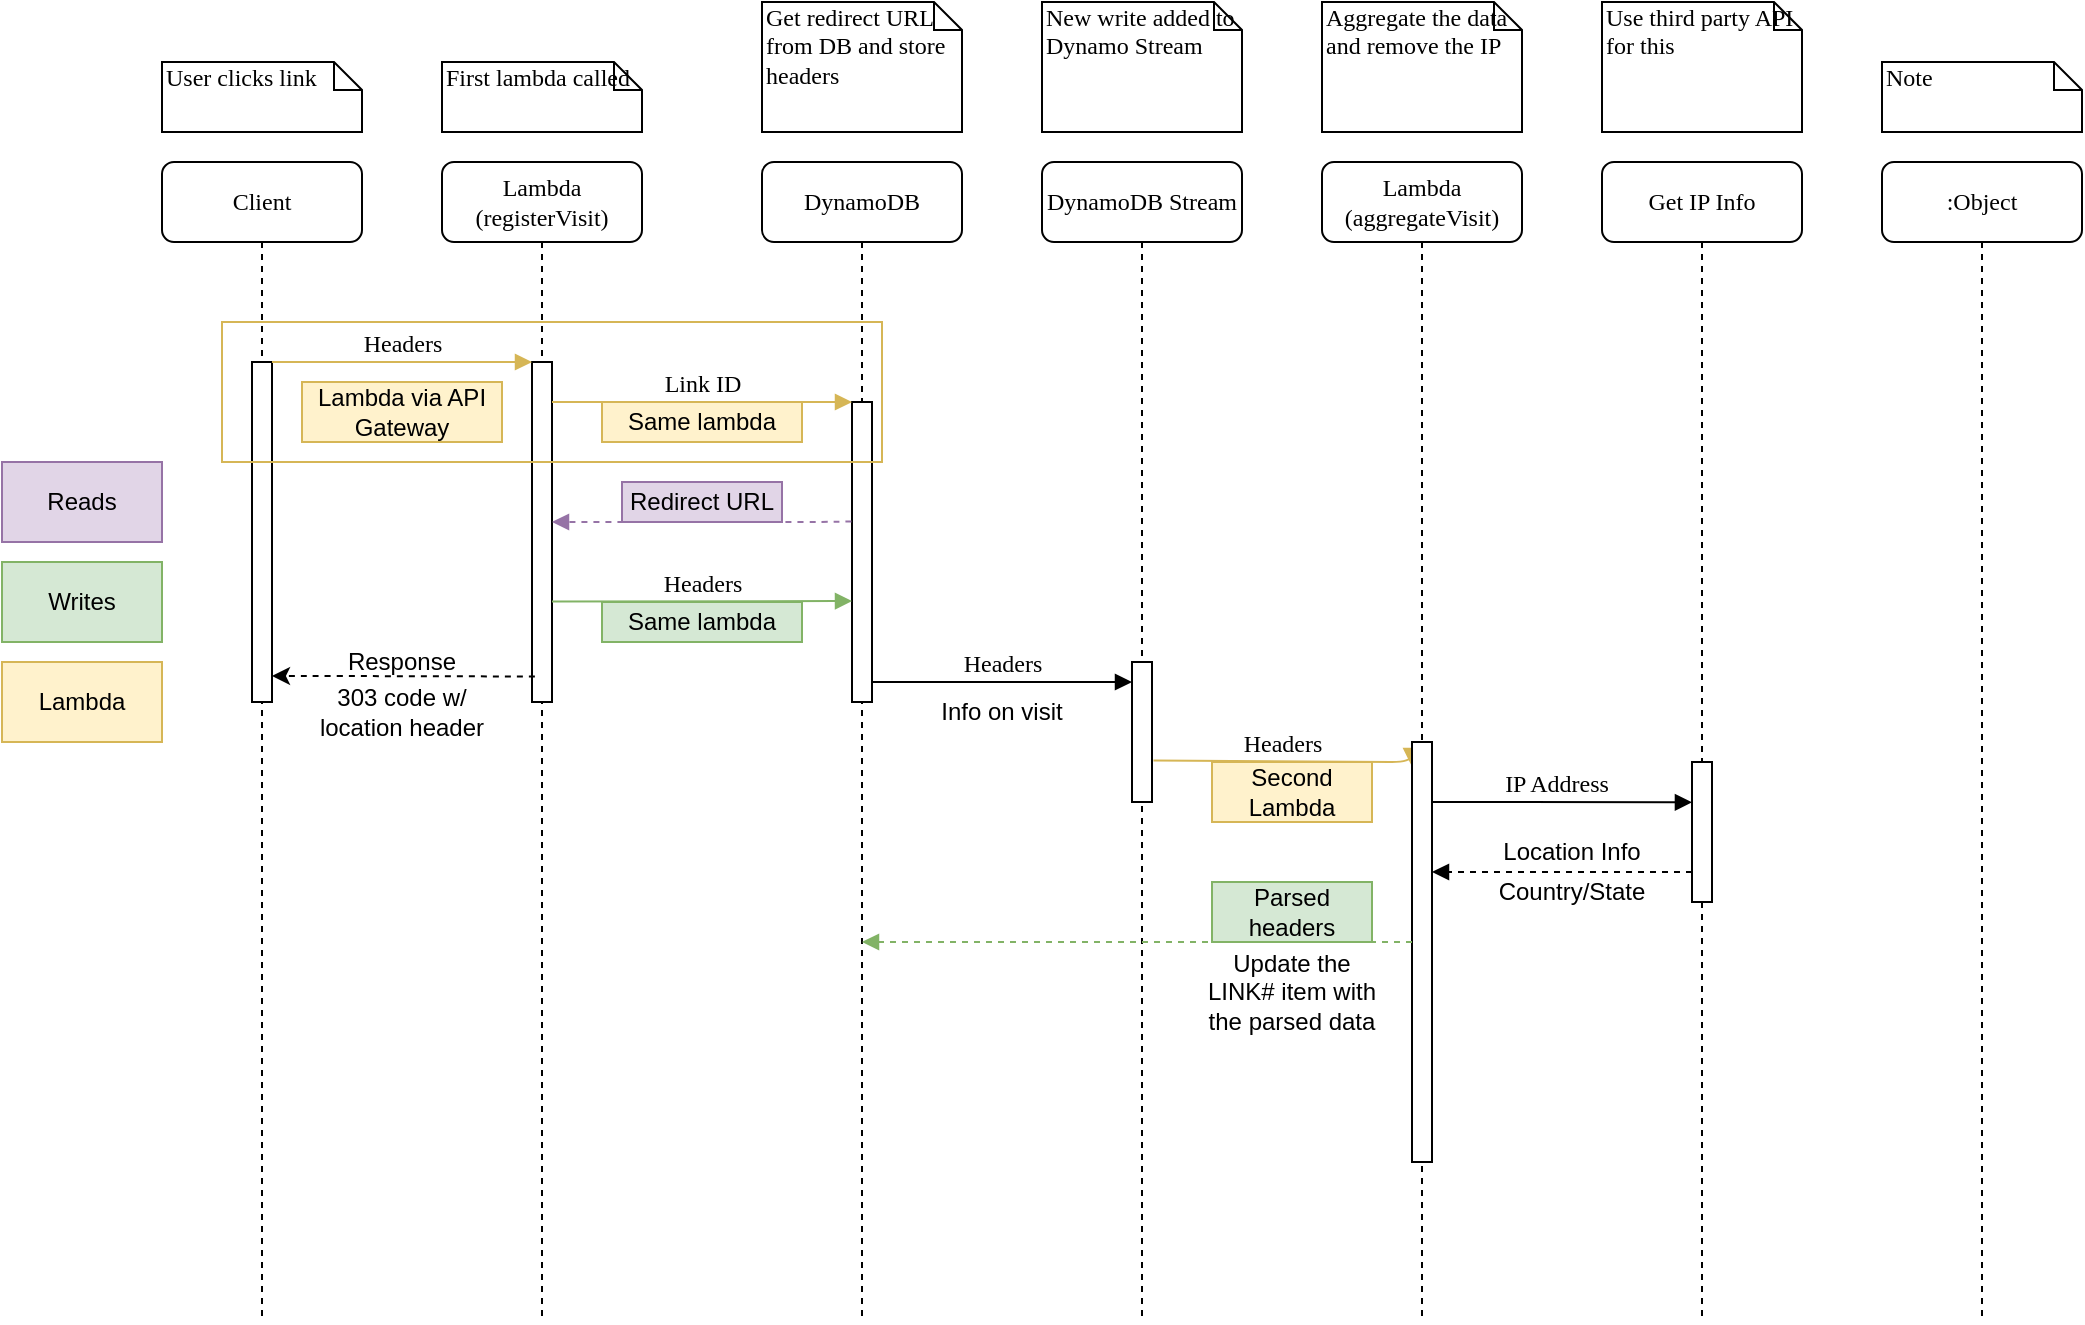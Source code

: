 <mxfile version="13.7.3" type="device"><diagram id="IbQU7inFTejtTZEuFHJk" name="Page-1"><mxGraphModel dx="1422" dy="834" grid="1" gridSize="10" guides="1" tooltips="1" connect="1" arrows="1" fold="1" page="1" pageScale="1" pageWidth="850" pageHeight="1100" math="0" shadow="0"><root><mxCell id="0"/><mxCell id="1" parent="0"/><mxCell id="lEtGkefYgmyuxrRfrRUx-1" value="Lambda (registerVisit)" style="shape=umlLifeline;perimeter=lifelinePerimeter;whiteSpace=wrap;html=1;container=1;collapsible=0;recursiveResize=0;outlineConnect=0;rounded=1;shadow=0;comic=0;labelBackgroundColor=none;strokeWidth=1;fontFamily=Verdana;fontSize=12;align=center;" vertex="1" parent="1"><mxGeometry x="240" y="80" width="100" height="580" as="geometry"/></mxCell><mxCell id="lEtGkefYgmyuxrRfrRUx-2" value="" style="html=1;points=[];perimeter=orthogonalPerimeter;rounded=0;shadow=0;comic=0;labelBackgroundColor=none;strokeWidth=1;fontFamily=Verdana;fontSize=12;align=center;" vertex="1" parent="lEtGkefYgmyuxrRfrRUx-1"><mxGeometry x="45" y="100" width="10" height="170" as="geometry"/></mxCell><mxCell id="lEtGkefYgmyuxrRfrRUx-3" value="DynamoDB" style="shape=umlLifeline;perimeter=lifelinePerimeter;whiteSpace=wrap;html=1;container=1;collapsible=0;recursiveResize=0;outlineConnect=0;rounded=1;shadow=0;comic=0;labelBackgroundColor=none;strokeWidth=1;fontFamily=Verdana;fontSize=12;align=center;" vertex="1" parent="1"><mxGeometry x="400" y="80" width="100" height="580" as="geometry"/></mxCell><mxCell id="lEtGkefYgmyuxrRfrRUx-4" value="" style="html=1;points=[];perimeter=orthogonalPerimeter;rounded=0;shadow=0;comic=0;labelBackgroundColor=none;strokeWidth=1;fontFamily=Verdana;fontSize=12;align=center;" vertex="1" parent="lEtGkefYgmyuxrRfrRUx-3"><mxGeometry x="45" y="120" width="10" height="150" as="geometry"/></mxCell><mxCell id="lEtGkefYgmyuxrRfrRUx-5" value="DynamoDB Stream" style="shape=umlLifeline;perimeter=lifelinePerimeter;whiteSpace=wrap;html=1;container=1;collapsible=0;recursiveResize=0;outlineConnect=0;rounded=1;shadow=0;comic=0;labelBackgroundColor=none;strokeWidth=1;fontFamily=Verdana;fontSize=12;align=center;" vertex="1" parent="1"><mxGeometry x="540" y="80" width="100" height="580" as="geometry"/></mxCell><mxCell id="lEtGkefYgmyuxrRfrRUx-6" value="" style="html=1;points=[];perimeter=orthogonalPerimeter;rounded=0;shadow=0;comic=0;labelBackgroundColor=none;strokeWidth=1;fontFamily=Verdana;fontSize=12;align=center;" vertex="1" parent="lEtGkefYgmyuxrRfrRUx-5"><mxGeometry x="45" y="250" width="10" height="70" as="geometry"/></mxCell><mxCell id="lEtGkefYgmyuxrRfrRUx-7" value="Lambda&lt;br&gt;(aggregateVisit)" style="shape=umlLifeline;perimeter=lifelinePerimeter;whiteSpace=wrap;html=1;container=1;collapsible=0;recursiveResize=0;outlineConnect=0;rounded=1;shadow=0;comic=0;labelBackgroundColor=none;strokeWidth=1;fontFamily=Verdana;fontSize=12;align=center;" vertex="1" parent="1"><mxGeometry x="680" y="80" width="100" height="580" as="geometry"/></mxCell><mxCell id="lEtGkefYgmyuxrRfrRUx-8" value="Get IP Info" style="shape=umlLifeline;perimeter=lifelinePerimeter;whiteSpace=wrap;html=1;container=1;collapsible=0;recursiveResize=0;outlineConnect=0;rounded=1;shadow=0;comic=0;labelBackgroundColor=none;strokeWidth=1;fontFamily=Verdana;fontSize=12;align=center;" vertex="1" parent="1"><mxGeometry x="820" y="80" width="100" height="580" as="geometry"/></mxCell><mxCell id="lEtGkefYgmyuxrRfrRUx-9" value="" style="html=1;points=[];perimeter=orthogonalPerimeter;rounded=0;shadow=0;comic=0;labelBackgroundColor=none;strokeWidth=1;fontFamily=Verdana;fontSize=12;align=center;" vertex="1" parent="lEtGkefYgmyuxrRfrRUx-8"><mxGeometry x="45" y="300" width="10" height="70" as="geometry"/></mxCell><mxCell id="lEtGkefYgmyuxrRfrRUx-10" value=":Object" style="shape=umlLifeline;perimeter=lifelinePerimeter;whiteSpace=wrap;html=1;container=1;collapsible=0;recursiveResize=0;outlineConnect=0;rounded=1;shadow=0;comic=0;labelBackgroundColor=none;strokeWidth=1;fontFamily=Verdana;fontSize=12;align=center;" vertex="1" parent="1"><mxGeometry x="960" y="80" width="100" height="580" as="geometry"/></mxCell><mxCell id="lEtGkefYgmyuxrRfrRUx-11" value="Client" style="shape=umlLifeline;perimeter=lifelinePerimeter;whiteSpace=wrap;html=1;container=1;collapsible=0;recursiveResize=0;outlineConnect=0;rounded=1;shadow=0;comic=0;labelBackgroundColor=none;strokeWidth=1;fontFamily=Verdana;fontSize=12;align=center;" vertex="1" parent="1"><mxGeometry x="100" y="80" width="100" height="580" as="geometry"/></mxCell><mxCell id="lEtGkefYgmyuxrRfrRUx-12" value="" style="html=1;points=[];perimeter=orthogonalPerimeter;rounded=0;shadow=0;comic=0;labelBackgroundColor=none;strokeWidth=1;fontFamily=Verdana;fontSize=12;align=center;" vertex="1" parent="lEtGkefYgmyuxrRfrRUx-11"><mxGeometry x="45" y="100" width="10" height="170" as="geometry"/></mxCell><mxCell id="lEtGkefYgmyuxrRfrRUx-13" value="Headers" style="html=1;verticalAlign=bottom;endArrow=block;labelBackgroundColor=none;fontFamily=Verdana;fontSize=12;edgeStyle=elbowEdgeStyle;elbow=vertical;" edge="1" parent="1" source="lEtGkefYgmyuxrRfrRUx-4"><mxGeometry relative="1" as="geometry"><mxPoint x="510" y="220" as="sourcePoint"/><Array as="points"><mxPoint x="560" y="340"/><mxPoint x="570" y="390"/><mxPoint x="460" y="220"/></Array><mxPoint x="585" y="340" as="targetPoint"/></mxGeometry></mxCell><mxCell id="lEtGkefYgmyuxrRfrRUx-14" value="Headers" style="html=1;verticalAlign=bottom;endArrow=block;entryX=0;entryY=0;labelBackgroundColor=none;fontFamily=Verdana;fontSize=12;edgeStyle=elbowEdgeStyle;elbow=vertical;fillColor=#fff2cc;strokeColor=#d6b656;" edge="1" parent="1" source="lEtGkefYgmyuxrRfrRUx-12" target="lEtGkefYgmyuxrRfrRUx-2"><mxGeometry relative="1" as="geometry"><mxPoint x="220" y="190" as="sourcePoint"/></mxGeometry></mxCell><mxCell id="lEtGkefYgmyuxrRfrRUx-15" value="Link ID" style="html=1;verticalAlign=bottom;endArrow=block;entryX=0;entryY=0;labelBackgroundColor=none;fontFamily=Verdana;fontSize=12;edgeStyle=elbowEdgeStyle;elbow=vertical;fillColor=#fff2cc;strokeColor=#d6b656;" edge="1" parent="1" source="lEtGkefYgmyuxrRfrRUx-2" target="lEtGkefYgmyuxrRfrRUx-4"><mxGeometry relative="1" as="geometry"><mxPoint x="370" y="200" as="sourcePoint"/></mxGeometry></mxCell><mxCell id="lEtGkefYgmyuxrRfrRUx-16" value="User clicks link" style="shape=note;whiteSpace=wrap;html=1;size=14;verticalAlign=top;align=left;spacingTop=-6;rounded=0;shadow=0;comic=0;labelBackgroundColor=none;strokeWidth=1;fontFamily=Verdana;fontSize=12" vertex="1" parent="1"><mxGeometry x="100" y="30" width="100" height="35" as="geometry"/></mxCell><mxCell id="lEtGkefYgmyuxrRfrRUx-17" value="First lambda called" style="shape=note;whiteSpace=wrap;html=1;size=14;verticalAlign=top;align=left;spacingTop=-6;rounded=0;shadow=0;comic=0;labelBackgroundColor=none;strokeWidth=1;fontFamily=Verdana;fontSize=12" vertex="1" parent="1"><mxGeometry x="240" y="30" width="100" height="35" as="geometry"/></mxCell><mxCell id="lEtGkefYgmyuxrRfrRUx-18" value="Get redirect URL from DB and store headers" style="shape=note;whiteSpace=wrap;html=1;size=14;verticalAlign=top;align=left;spacingTop=-6;rounded=0;shadow=0;comic=0;labelBackgroundColor=none;strokeWidth=1;fontFamily=Verdana;fontSize=12" vertex="1" parent="1"><mxGeometry x="400" width="100" height="65" as="geometry"/></mxCell><mxCell id="lEtGkefYgmyuxrRfrRUx-19" value="New write added to Dynamo Stream" style="shape=note;whiteSpace=wrap;html=1;size=14;verticalAlign=top;align=left;spacingTop=-6;rounded=0;shadow=0;comic=0;labelBackgroundColor=none;strokeWidth=1;fontFamily=Verdana;fontSize=12" vertex="1" parent="1"><mxGeometry x="540" width="100" height="65" as="geometry"/></mxCell><mxCell id="lEtGkefYgmyuxrRfrRUx-20" value="Aggregate the data and remove the IP" style="shape=note;whiteSpace=wrap;html=1;size=14;verticalAlign=top;align=left;spacingTop=-6;rounded=0;shadow=0;comic=0;labelBackgroundColor=none;strokeWidth=1;fontFamily=Verdana;fontSize=12" vertex="1" parent="1"><mxGeometry x="680" width="100" height="65" as="geometry"/></mxCell><mxCell id="lEtGkefYgmyuxrRfrRUx-21" value="Use third party API for this" style="shape=note;whiteSpace=wrap;html=1;size=14;verticalAlign=top;align=left;spacingTop=-6;rounded=0;shadow=0;comic=0;labelBackgroundColor=none;strokeWidth=1;fontFamily=Verdana;fontSize=12" vertex="1" parent="1"><mxGeometry x="820" width="100" height="65" as="geometry"/></mxCell><mxCell id="lEtGkefYgmyuxrRfrRUx-22" value="Note" style="shape=note;whiteSpace=wrap;html=1;size=14;verticalAlign=top;align=left;spacingTop=-6;rounded=0;shadow=0;comic=0;labelBackgroundColor=none;strokeWidth=1;fontFamily=Verdana;fontSize=12" vertex="1" parent="1"><mxGeometry x="960" y="30" width="100" height="35" as="geometry"/></mxCell><mxCell id="lEtGkefYgmyuxrRfrRUx-23" value="Lambda via API Gateway" style="text;html=1;strokeColor=#d6b656;fillColor=#fff2cc;align=center;verticalAlign=middle;whiteSpace=wrap;rounded=0;" vertex="1" parent="1"><mxGeometry x="170" y="190" width="100" height="30" as="geometry"/></mxCell><mxCell id="lEtGkefYgmyuxrRfrRUx-24" value="Same lambda" style="text;html=1;strokeColor=#d6b656;fillColor=#fff2cc;align=center;verticalAlign=middle;whiteSpace=wrap;rounded=0;" vertex="1" parent="1"><mxGeometry x="320" y="200" width="100" height="20" as="geometry"/></mxCell><mxCell id="lEtGkefYgmyuxrRfrRUx-25" value="" style="endArrow=block;html=1;exitX=-0.029;exitY=0.398;exitDx=0;exitDy=0;exitPerimeter=0;dashed=1;fillColor=#e1d5e7;strokeColor=#9673a6;endFill=1;" edge="1" parent="1" source="lEtGkefYgmyuxrRfrRUx-4" target="lEtGkefYgmyuxrRfrRUx-2"><mxGeometry width="50" height="50" relative="1" as="geometry"><mxPoint x="440" y="270" as="sourcePoint"/><mxPoint x="390" y="270" as="targetPoint"/><Array as="points"><mxPoint x="430" y="260"/></Array></mxGeometry></mxCell><mxCell id="lEtGkefYgmyuxrRfrRUx-26" value="Redirect URL" style="text;html=1;fillColor=#e1d5e7;align=center;verticalAlign=middle;whiteSpace=wrap;rounded=0;strokeColor=#9673a6;" vertex="1" parent="1"><mxGeometry x="330" y="240" width="80" height="20" as="geometry"/></mxCell><mxCell id="lEtGkefYgmyuxrRfrRUx-27" value="Headers" style="html=1;verticalAlign=bottom;endArrow=block;entryX=0;entryY=0;labelBackgroundColor=none;fontFamily=Verdana;fontSize=12;edgeStyle=elbowEdgeStyle;elbow=vertical;fillColor=#d5e8d4;strokeColor=#82b366;" edge="1" parent="1"><mxGeometry relative="1" as="geometry"><mxPoint x="295" y="299.776" as="sourcePoint"/><mxPoint x="445" y="299.72" as="targetPoint"/></mxGeometry></mxCell><mxCell id="lEtGkefYgmyuxrRfrRUx-28" value="Same lambda" style="text;html=1;strokeColor=#82b366;fillColor=#d5e8d4;align=center;verticalAlign=middle;whiteSpace=wrap;rounded=0;" vertex="1" parent="1"><mxGeometry x="320" y="300" width="100" height="20" as="geometry"/></mxCell><mxCell id="lEtGkefYgmyuxrRfrRUx-29" value="" style="endArrow=classic;html=1;dashed=1;exitX=0.144;exitY=0.925;exitDx=0;exitDy=0;exitPerimeter=0;" edge="1" parent="1" source="lEtGkefYgmyuxrRfrRUx-2" target="lEtGkefYgmyuxrRfrRUx-12"><mxGeometry width="50" height="50" relative="1" as="geometry"><mxPoint x="280" y="310" as="sourcePoint"/><mxPoint x="160" y="360" as="targetPoint"/><Array as="points"><mxPoint x="180" y="337"/></Array></mxGeometry></mxCell><mxCell id="lEtGkefYgmyuxrRfrRUx-30" value="Response" style="text;html=1;strokeColor=none;fillColor=none;align=center;verticalAlign=middle;whiteSpace=wrap;rounded=0;" vertex="1" parent="1"><mxGeometry x="180.14" y="320" width="80" height="20" as="geometry"/></mxCell><mxCell id="lEtGkefYgmyuxrRfrRUx-31" value="303 code w/ location header" style="text;html=1;strokeColor=none;fillColor=none;align=center;verticalAlign=middle;whiteSpace=wrap;rounded=0;" vertex="1" parent="1"><mxGeometry x="170" y="340" width="100" height="30" as="geometry"/></mxCell><mxCell id="lEtGkefYgmyuxrRfrRUx-32" value="Reads" style="text;html=1;strokeColor=#9673a6;fillColor=#e1d5e7;align=center;verticalAlign=middle;whiteSpace=wrap;rounded=0;" vertex="1" parent="1"><mxGeometry x="20" y="230" width="80" height="40" as="geometry"/></mxCell><mxCell id="lEtGkefYgmyuxrRfrRUx-33" value="Writes" style="text;html=1;strokeColor=#82b366;fillColor=#d5e8d4;align=center;verticalAlign=middle;whiteSpace=wrap;rounded=0;" vertex="1" parent="1"><mxGeometry x="20" y="280" width="80" height="40" as="geometry"/></mxCell><mxCell id="lEtGkefYgmyuxrRfrRUx-34" value="Info on visit" style="text;html=1;strokeColor=none;fillColor=none;align=center;verticalAlign=middle;whiteSpace=wrap;rounded=0;" vertex="1" parent="1"><mxGeometry x="480" y="340" width="80" height="30" as="geometry"/></mxCell><mxCell id="lEtGkefYgmyuxrRfrRUx-35" value="Lambda" style="text;html=1;strokeColor=#d6b656;fillColor=#fff2cc;align=center;verticalAlign=middle;whiteSpace=wrap;rounded=0;" vertex="1" parent="1"><mxGeometry x="20" y="330" width="80" height="40" as="geometry"/></mxCell><mxCell id="lEtGkefYgmyuxrRfrRUx-36" value="Headers" style="html=1;verticalAlign=bottom;endArrow=block;labelBackgroundColor=none;fontFamily=Verdana;fontSize=12;edgeStyle=elbowEdgeStyle;elbow=vertical;exitX=1.074;exitY=0.703;exitDx=0;exitDy=0;exitPerimeter=0;fillColor=#fff2cc;strokeColor=#d6b656;entryX=-0.04;entryY=0.055;entryDx=0;entryDy=0;entryPerimeter=0;" edge="1" parent="1" source="lEtGkefYgmyuxrRfrRUx-6" target="lEtGkefYgmyuxrRfrRUx-43"><mxGeometry relative="1" as="geometry"><mxPoint x="600" y="380.0" as="sourcePoint"/><Array as="points"><mxPoint x="710" y="380"/><mxPoint x="705" y="380"/><mxPoint x="715" y="430"/><mxPoint x="605" y="260"/></Array><mxPoint x="720" y="380" as="targetPoint"/></mxGeometry></mxCell><mxCell id="lEtGkefYgmyuxrRfrRUx-37" value="Second Lambda" style="text;html=1;strokeColor=#d6b656;fillColor=#fff2cc;align=center;verticalAlign=middle;whiteSpace=wrap;rounded=0;" vertex="1" parent="1"><mxGeometry x="625" y="380" width="80" height="30" as="geometry"/></mxCell><mxCell id="lEtGkefYgmyuxrRfrRUx-38" value="" style="rounded=0;whiteSpace=wrap;html=1;strokeColor=#d6b656;fillColor=none;" vertex="1" parent="1"><mxGeometry x="130" y="160" width="330" height="70" as="geometry"/></mxCell><mxCell id="lEtGkefYgmyuxrRfrRUx-39" value="IP Address" style="html=1;verticalAlign=bottom;endArrow=block;labelBackgroundColor=none;fontFamily=Verdana;fontSize=12;edgeStyle=elbowEdgeStyle;elbow=vertical;exitX=1.003;exitY=0.356;exitDx=0;exitDy=0;exitPerimeter=0;fillColor=#fff2cc;" edge="1" parent="1"><mxGeometry relative="1" as="geometry"><mxPoint x="730" y="400" as="sourcePoint"/><Array as="points"><mxPoint x="839.97" y="400.16"/><mxPoint x="849.97" y="450.16"/><mxPoint x="739.97" y="280.16"/></Array><mxPoint x="864.97" y="400.16" as="targetPoint"/></mxGeometry></mxCell><mxCell id="lEtGkefYgmyuxrRfrRUx-40" value="" style="endArrow=block;html=1;dashed=1;endFill=1;" edge="1" parent="1" target="lEtGkefYgmyuxrRfrRUx-43"><mxGeometry width="50" height="50" relative="1" as="geometry"><mxPoint x="865" y="435" as="sourcePoint"/><mxPoint x="730" y="435.0" as="targetPoint"/><Array as="points"><mxPoint x="865" y="435"/></Array></mxGeometry></mxCell><mxCell id="lEtGkefYgmyuxrRfrRUx-41" value="Location Info" style="text;html=1;align=center;verticalAlign=middle;whiteSpace=wrap;rounded=0;" vertex="1" parent="1"><mxGeometry x="765" y="415" width="80" height="20" as="geometry"/></mxCell><mxCell id="lEtGkefYgmyuxrRfrRUx-42" value="Country/State" style="text;html=1;strokeColor=none;fillColor=none;align=center;verticalAlign=middle;whiteSpace=wrap;rounded=0;" vertex="1" parent="1"><mxGeometry x="760" y="435" width="90" height="20" as="geometry"/></mxCell><mxCell id="lEtGkefYgmyuxrRfrRUx-43" value="" style="html=1;points=[];perimeter=orthogonalPerimeter;rounded=0;shadow=0;comic=0;labelBackgroundColor=none;strokeWidth=1;fontFamily=Verdana;fontSize=12;align=center;" vertex="1" parent="1"><mxGeometry x="725" y="370" width="10" height="210" as="geometry"/></mxCell><mxCell id="lEtGkefYgmyuxrRfrRUx-44" value="" style="endArrow=block;html=1;dashed=1;fillColor=#d5e8d4;strokeColor=#82b366;endFill=1;" edge="1" parent="1" target="lEtGkefYgmyuxrRfrRUx-3"><mxGeometry width="50" height="50" relative="1" as="geometry"><mxPoint x="725" y="470" as="sourcePoint"/><mxPoint x="595" y="470" as="targetPoint"/><Array as="points"><mxPoint x="725" y="470"/></Array></mxGeometry></mxCell><mxCell id="lEtGkefYgmyuxrRfrRUx-45" value="Parsed headers" style="text;html=1;fillColor=#d5e8d4;align=center;verticalAlign=middle;whiteSpace=wrap;rounded=0;strokeColor=#82b366;" vertex="1" parent="1"><mxGeometry x="625" y="440" width="80" height="30" as="geometry"/></mxCell><mxCell id="lEtGkefYgmyuxrRfrRUx-46" value="Update the LINK# item with the parsed data" style="text;html=1;align=center;verticalAlign=middle;whiteSpace=wrap;rounded=0;" vertex="1" parent="1"><mxGeometry x="620" y="470" width="90" height="50" as="geometry"/></mxCell></root></mxGraphModel></diagram></mxfile>